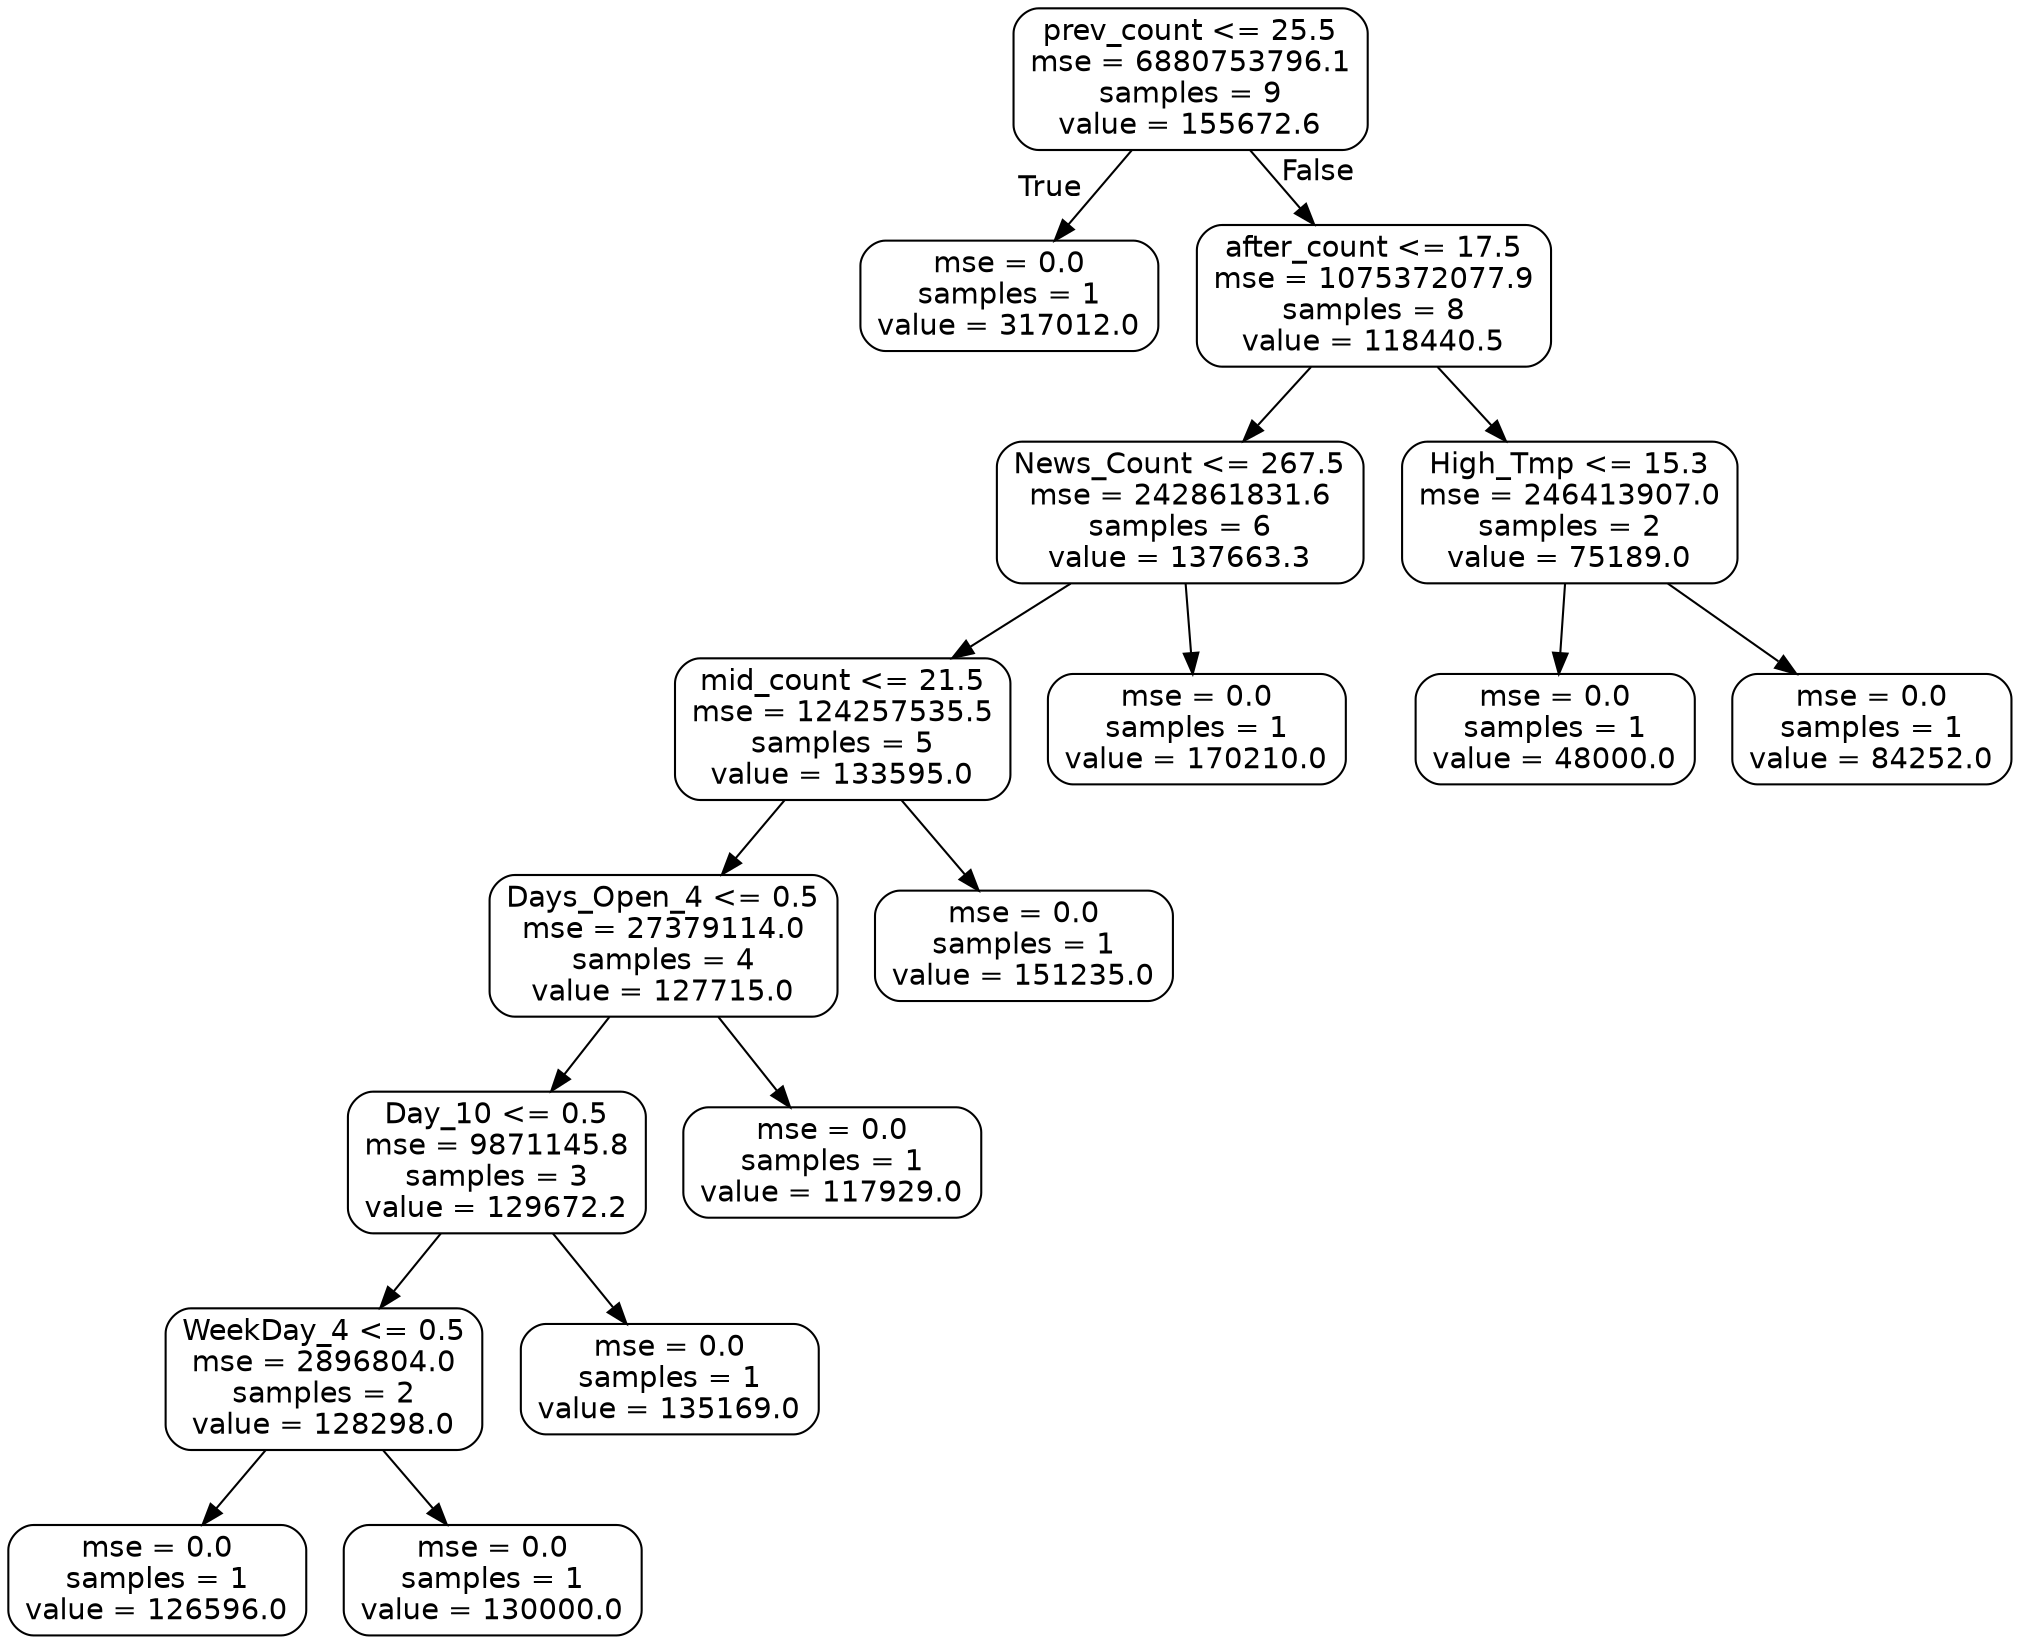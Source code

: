 digraph Tree {
node [shape=box, style="rounded", color="black", fontname=helvetica] ;
edge [fontname=helvetica] ;
0 [label="prev_count <= 25.5\nmse = 6880753796.1\nsamples = 9\nvalue = 155672.6"] ;
1 [label="mse = 0.0\nsamples = 1\nvalue = 317012.0"] ;
0 -> 1 [labeldistance=2.5, labelangle=45, headlabel="True"] ;
2 [label="after_count <= 17.5\nmse = 1075372077.9\nsamples = 8\nvalue = 118440.5"] ;
0 -> 2 [labeldistance=2.5, labelangle=-45, headlabel="False"] ;
3 [label="News_Count <= 267.5\nmse = 242861831.6\nsamples = 6\nvalue = 137663.3"] ;
2 -> 3 ;
4 [label="mid_count <= 21.5\nmse = 124257535.5\nsamples = 5\nvalue = 133595.0"] ;
3 -> 4 ;
5 [label="Days_Open_4 <= 0.5\nmse = 27379114.0\nsamples = 4\nvalue = 127715.0"] ;
4 -> 5 ;
6 [label="Day_10 <= 0.5\nmse = 9871145.8\nsamples = 3\nvalue = 129672.2"] ;
5 -> 6 ;
7 [label="WeekDay_4 <= 0.5\nmse = 2896804.0\nsamples = 2\nvalue = 128298.0"] ;
6 -> 7 ;
8 [label="mse = 0.0\nsamples = 1\nvalue = 126596.0"] ;
7 -> 8 ;
9 [label="mse = 0.0\nsamples = 1\nvalue = 130000.0"] ;
7 -> 9 ;
10 [label="mse = 0.0\nsamples = 1\nvalue = 135169.0"] ;
6 -> 10 ;
11 [label="mse = 0.0\nsamples = 1\nvalue = 117929.0"] ;
5 -> 11 ;
12 [label="mse = 0.0\nsamples = 1\nvalue = 151235.0"] ;
4 -> 12 ;
13 [label="mse = 0.0\nsamples = 1\nvalue = 170210.0"] ;
3 -> 13 ;
14 [label="High_Tmp <= 15.3\nmse = 246413907.0\nsamples = 2\nvalue = 75189.0"] ;
2 -> 14 ;
15 [label="mse = 0.0\nsamples = 1\nvalue = 48000.0"] ;
14 -> 15 ;
16 [label="mse = 0.0\nsamples = 1\nvalue = 84252.0"] ;
14 -> 16 ;
}
